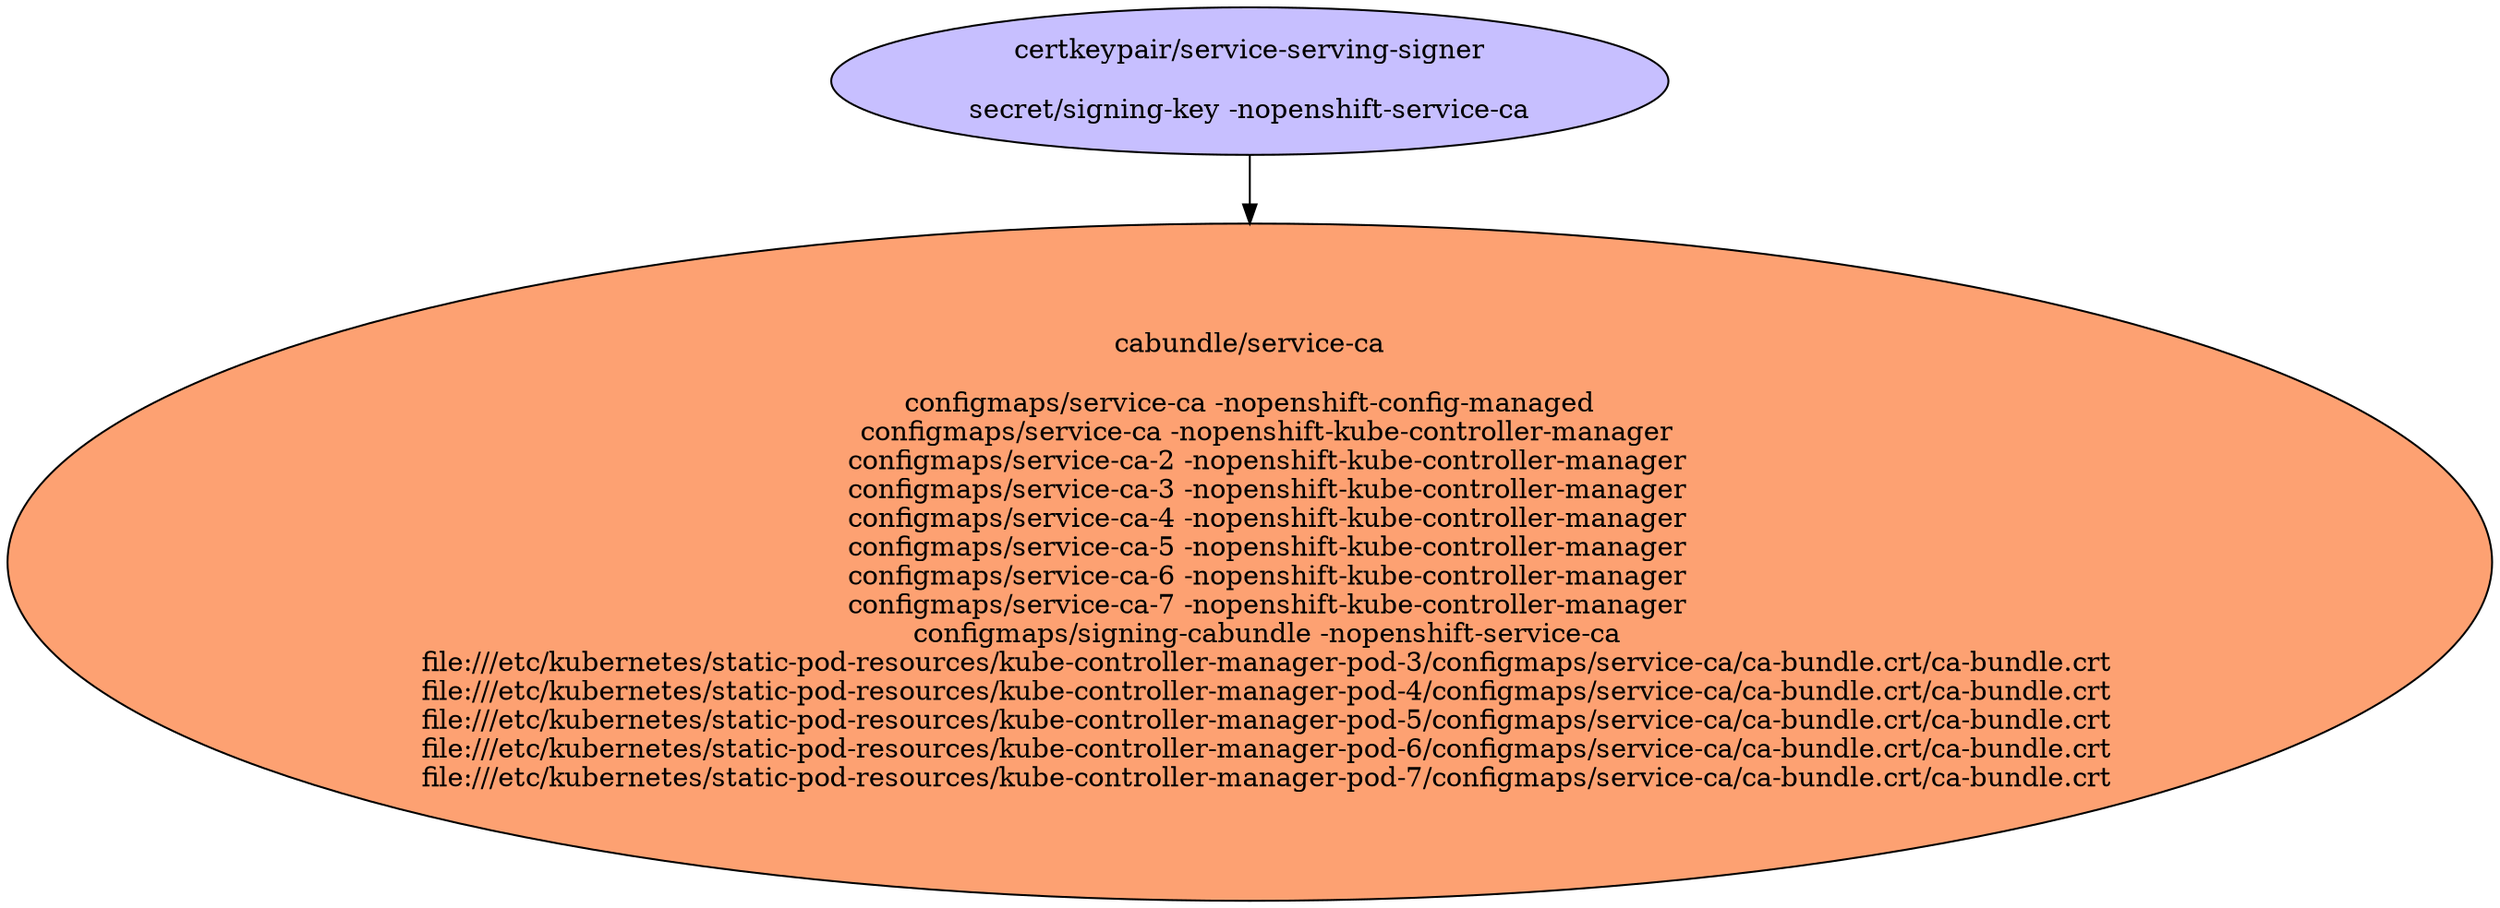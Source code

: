 digraph "Local Certificate" {
  // Node definitions.
  1 [
    label="certkeypair/service-serving-signer\n\nsecret/signing-key -nopenshift-service-ca\n"
    style=filled
    fillcolor="#c7bfff"
  ];
  57 [
    label="cabundle/service-ca\n\nconfigmaps/service-ca -nopenshift-config-managed\n    configmaps/service-ca -nopenshift-kube-controller-manager\n    configmaps/service-ca-2 -nopenshift-kube-controller-manager\n    configmaps/service-ca-3 -nopenshift-kube-controller-manager\n    configmaps/service-ca-4 -nopenshift-kube-controller-manager\n    configmaps/service-ca-5 -nopenshift-kube-controller-manager\n    configmaps/service-ca-6 -nopenshift-kube-controller-manager\n    configmaps/service-ca-7 -nopenshift-kube-controller-manager\n    configmaps/signing-cabundle -nopenshift-service-ca\n    file:///etc/kubernetes/static-pod-resources/kube-controller-manager-pod-3/configmaps/service-ca/ca-bundle.crt/ca-bundle.crt\n    file:///etc/kubernetes/static-pod-resources/kube-controller-manager-pod-4/configmaps/service-ca/ca-bundle.crt/ca-bundle.crt\n    file:///etc/kubernetes/static-pod-resources/kube-controller-manager-pod-5/configmaps/service-ca/ca-bundle.crt/ca-bundle.crt\n    file:///etc/kubernetes/static-pod-resources/kube-controller-manager-pod-6/configmaps/service-ca/ca-bundle.crt/ca-bundle.crt\n    file:///etc/kubernetes/static-pod-resources/kube-controller-manager-pod-7/configmaps/service-ca/ca-bundle.crt/ca-bundle.crt\n"
    style=filled
    fillcolor="#fda172"
  ];

  // Edge definitions.
  1 -> 57;
}